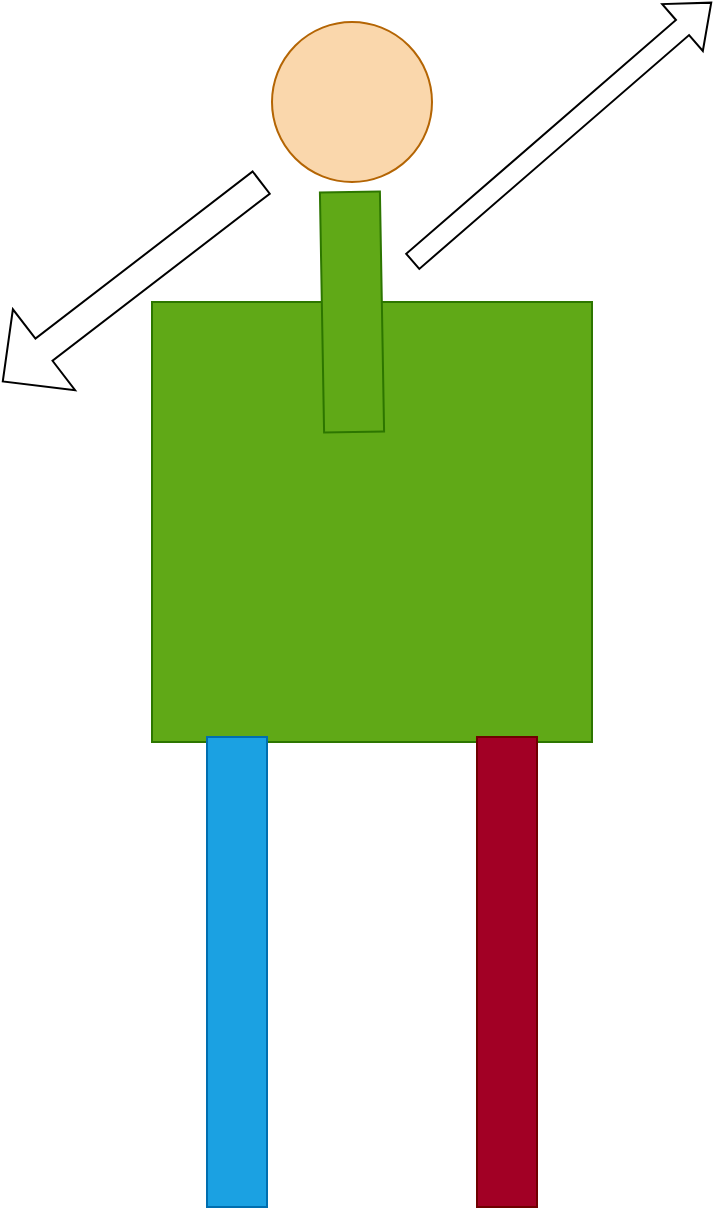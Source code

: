 <mxfile version="26.2.14">
  <diagram name="Page-1" id="19ueQ4cymhi-a8uHqi16">
    <mxGraphModel dx="1360" dy="913" grid="1" gridSize="10" guides="1" tooltips="1" connect="1" arrows="1" fold="1" page="1" pageScale="1" pageWidth="827" pageHeight="1169" math="0" shadow="0">
      <root>
        <mxCell id="0" />
        <mxCell id="1" parent="0" />
        <mxCell id="Fw0qx19KCwHalzH5vwB4-1" value="" style="whiteSpace=wrap;html=1;aspect=fixed;fillColor=#60a917;fontColor=#ffffff;strokeColor=#2D7600;" vertex="1" parent="1">
          <mxGeometry x="280" y="310" width="220" height="220" as="geometry" />
        </mxCell>
        <mxCell id="Fw0qx19KCwHalzH5vwB4-2" value="" style="ellipse;whiteSpace=wrap;html=1;aspect=fixed;fillColor=#fad7ac;strokeColor=#b46504;" vertex="1" parent="1">
          <mxGeometry x="340" y="170" width="80" height="80" as="geometry" />
        </mxCell>
        <mxCell id="Fw0qx19KCwHalzH5vwB4-3" value="" style="shape=flexArrow;endArrow=classic;html=1;rounded=0;" edge="1" parent="1">
          <mxGeometry width="50" height="50" relative="1" as="geometry">
            <mxPoint x="410" y="290" as="sourcePoint" />
            <mxPoint x="560" y="160" as="targetPoint" />
          </mxGeometry>
        </mxCell>
        <mxCell id="Fw0qx19KCwHalzH5vwB4-4" value="" style="rounded=0;whiteSpace=wrap;html=1;rotation=89;fillColor=#60a917;fontColor=#ffffff;strokeColor=#2D7600;" vertex="1" parent="1">
          <mxGeometry x="320" y="300" width="120" height="30" as="geometry" />
        </mxCell>
        <mxCell id="Fw0qx19KCwHalzH5vwB4-5" value="" style="shape=flexArrow;endArrow=classic;html=1;rounded=0;endWidth=36;endSize=8.33;width=14;" edge="1" parent="1">
          <mxGeometry width="50" height="50" relative="1" as="geometry">
            <mxPoint x="335" y="250" as="sourcePoint" />
            <mxPoint x="205" y="350" as="targetPoint" />
          </mxGeometry>
        </mxCell>
        <mxCell id="Fw0qx19KCwHalzH5vwB4-6" value="" style="rounded=0;whiteSpace=wrap;html=1;rotation=90;fillColor=#1ba1e2;fontColor=#ffffff;strokeColor=#006EAF;" vertex="1" parent="1">
          <mxGeometry x="205" y="630" width="235" height="30" as="geometry" />
        </mxCell>
        <mxCell id="Fw0qx19KCwHalzH5vwB4-7" value="" style="rounded=0;whiteSpace=wrap;html=1;rotation=90;fillColor=#a20025;fontColor=#ffffff;strokeColor=#6F0000;" vertex="1" parent="1">
          <mxGeometry x="340" y="630" width="235" height="30" as="geometry" />
        </mxCell>
      </root>
    </mxGraphModel>
  </diagram>
</mxfile>
